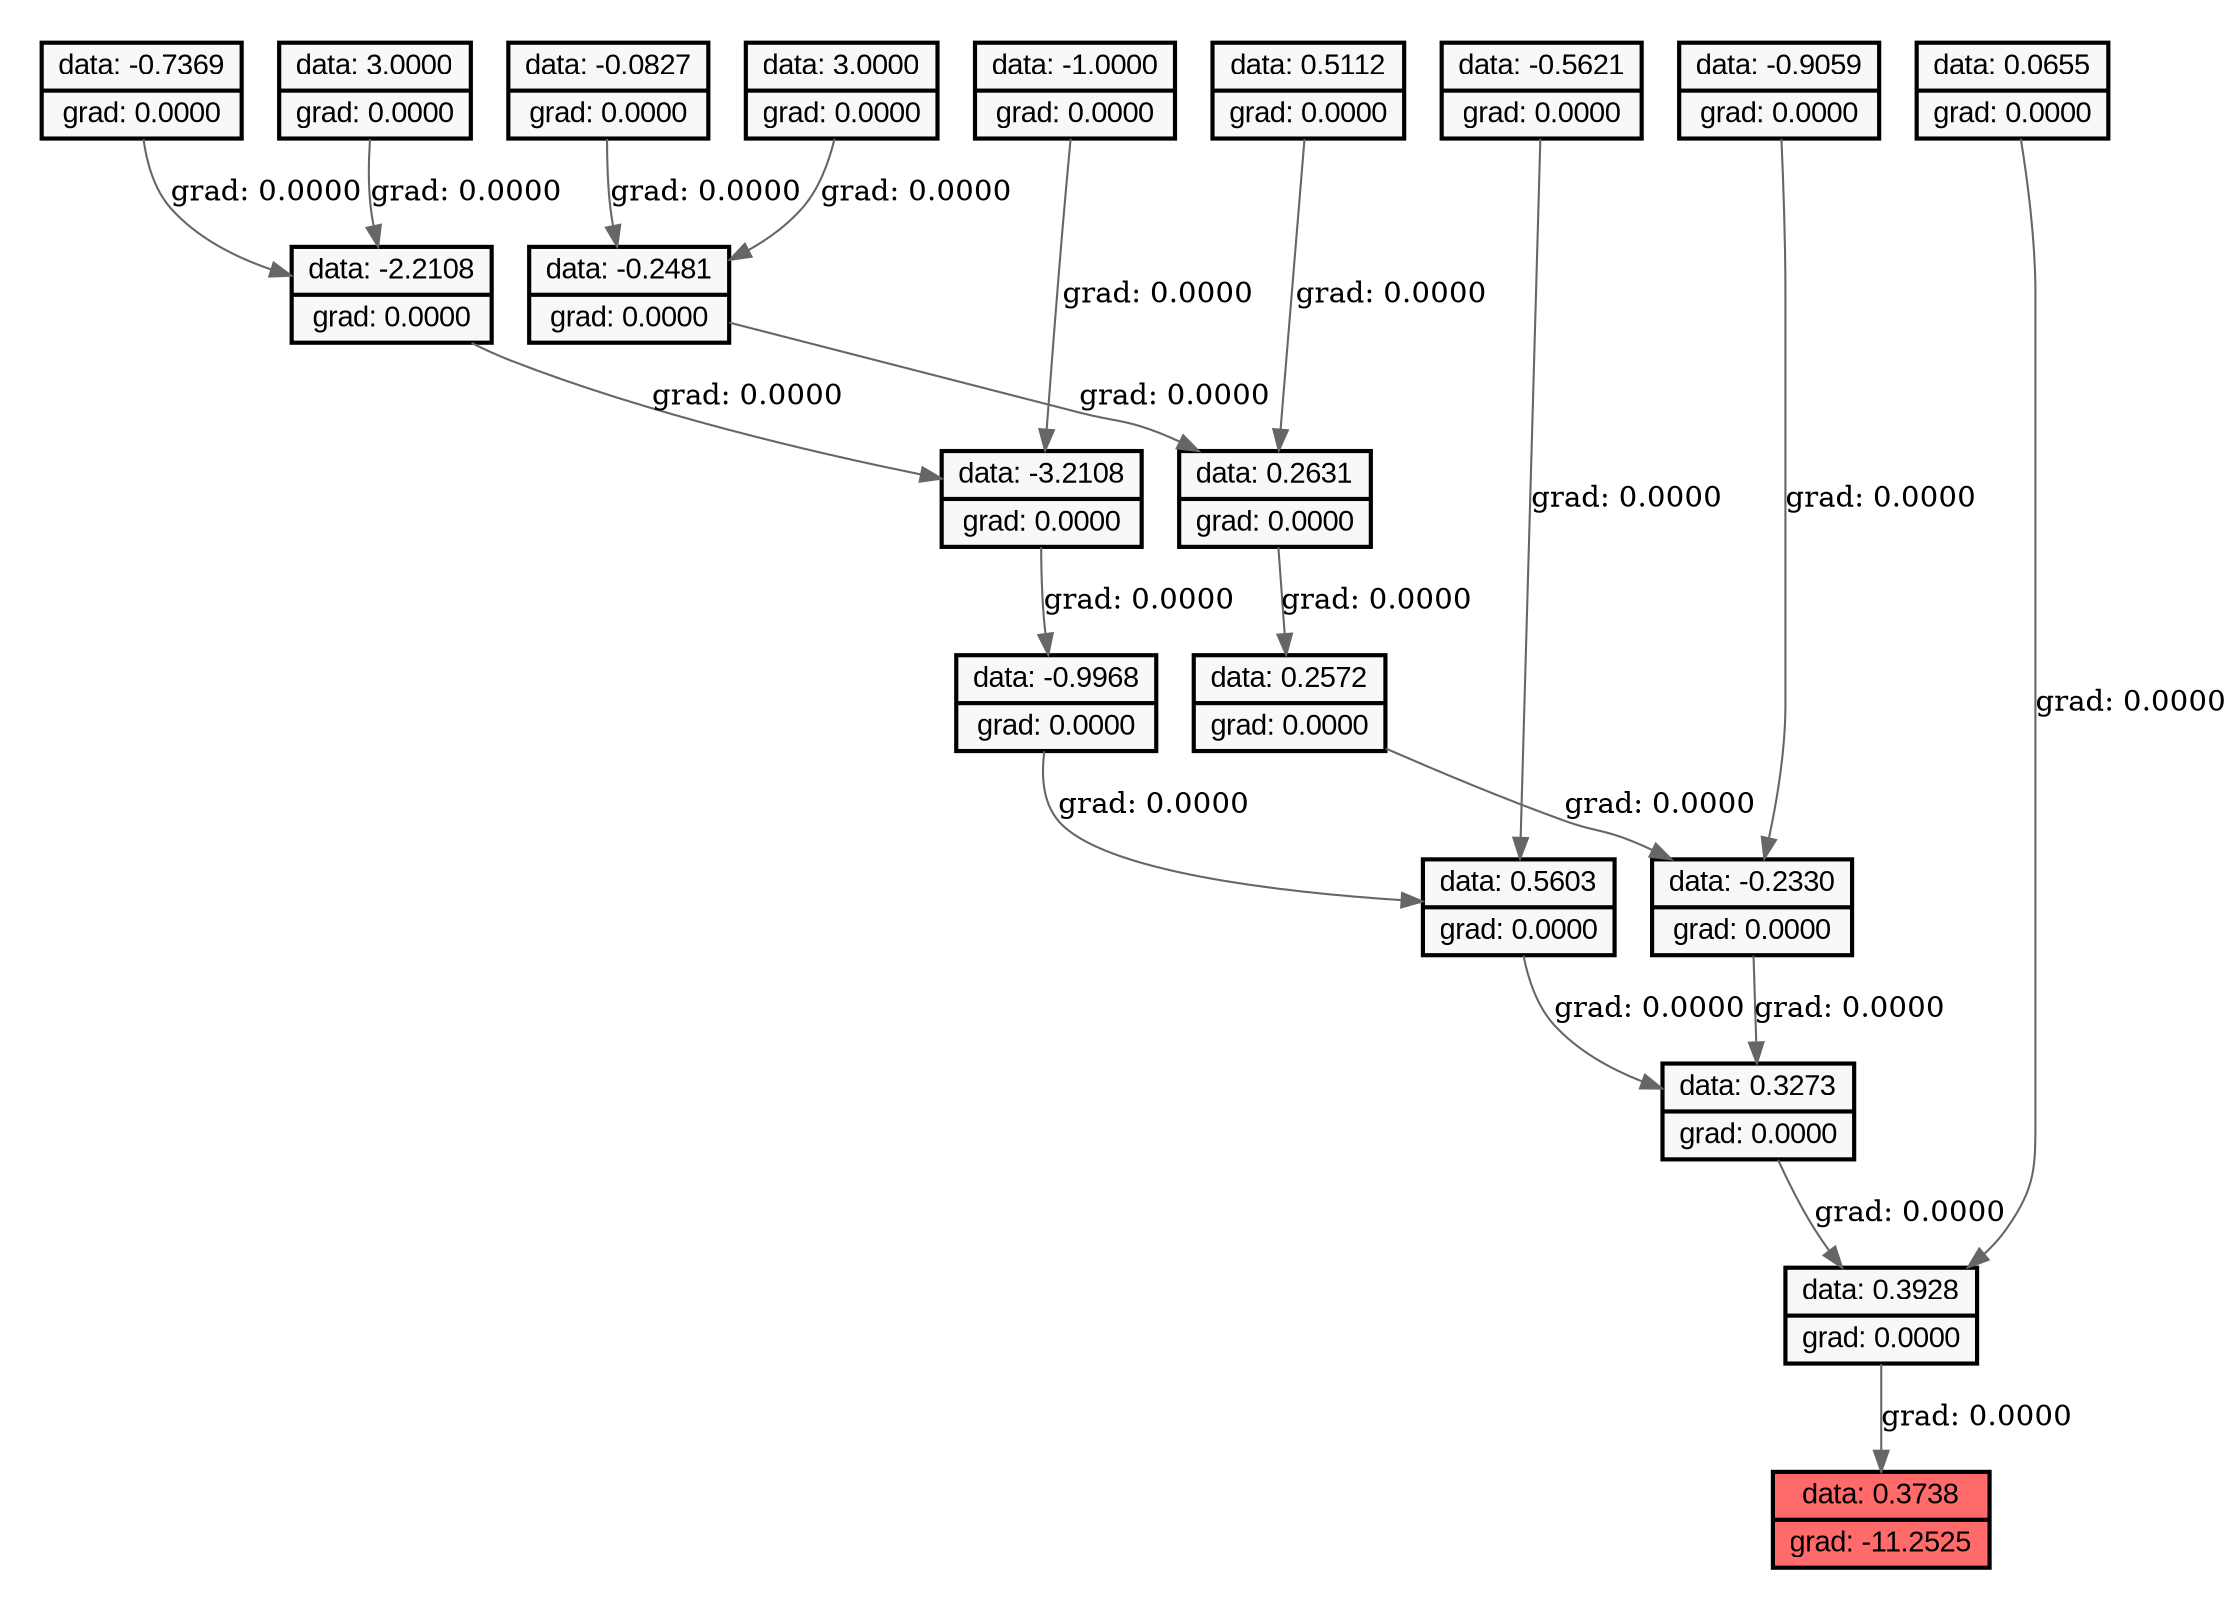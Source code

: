 digraph ComputationalGraph {
  rankdir=TB;
  bgcolor="white";
  node [style=filled, fontname="Arial"];
  edge [color="#666666"];
  subgraph cluster_layer_0 {
    style=invis;
    rank=same;
    node_0x6080000017b8 [label="{data: -0.7369|grad: 0.0000}", shape="record", fillcolor="#F8F8F8", penwidth=2];
    node_0x608000001838 [label="{data: 3.0000|grad: 0.0000}", shape="record", fillcolor="#F8F8F8", penwidth=2];
    node_0x608000001938 [label="{data: -1.0000|grad: 0.0000}", shape="record", fillcolor="#F8F8F8", penwidth=2];
    node_0x608000001a38 [label="{data: -0.0827|grad: 0.0000}", shape="record", fillcolor="#F8F8F8", penwidth=2];
    node_0x608000001ab8 [label="{data: 3.0000|grad: 0.0000}", shape="record", fillcolor="#F8F8F8", penwidth=2];
    node_0x608000001bb8 [label="{data: 0.5112|grad: 0.0000}", shape="record", fillcolor="#F8F8F8", penwidth=2];
    node_0x608000001cb8 [label="{data: -0.5621|grad: 0.0000}", shape="record", fillcolor="#F8F8F8", penwidth=2];
    node_0x608000001db8 [label="{data: -0.9059|grad: 0.0000}", shape="record", fillcolor="#F8F8F8", penwidth=2];
    node_0x608000002038 [label="{data: 0.0655|grad: 0.0000}", shape="record", fillcolor="#F8F8F8", penwidth=2];
  }
  subgraph cluster_layer_1 {
    style=invis;
    rank=same;
    node_0x6080000018b8 [label="{data: -2.2108|grad: 0.0000}", shape="record", fillcolor="#F8F8F8", penwidth=2];
    node_0x608000001b38 [label="{data: -0.2481|grad: 0.0000}", shape="record", fillcolor="#F8F8F8", penwidth=2];
  }
  subgraph cluster_layer_2 {
    style=invis;
    rank=same;
    node_0x6080000019b8 [label="{data: -3.2108|grad: 0.0000}", shape="record", fillcolor="#F8F8F8", penwidth=2];
    node_0x608000001c38 [label="{data: 0.2631|grad: 0.0000}", shape="record", fillcolor="#F8F8F8", penwidth=2];
  }
  subgraph cluster_layer_3 {
    style=invis;
    rank=same;
    node_0x608000001d38 [label="{data: -0.9968|grad: 0.0000}", shape="record", fillcolor="#F8F8F8", penwidth=2];
    node_0x608000001e38 [label="{data: 0.2572|grad: 0.0000}", shape="record", fillcolor="#F8F8F8", penwidth=2];
  }
  subgraph cluster_layer_4 {
    style=invis;
    rank=same;
    node_0x608000001eb8 [label="{data: 0.5603|grad: 0.0000}", shape="record", fillcolor="#F8F8F8", penwidth=2];
    node_0x608000001f38 [label="{data: -0.2330|grad: 0.0000}", shape="record", fillcolor="#F8F8F8", penwidth=2];
  }
  subgraph cluster_layer_5 {
    style=invis;
    rank=same;
    node_0x608000001fb8 [label="{data: 0.3273|grad: 0.0000}", shape="record", fillcolor="#F8F8F8", penwidth=2];
  }
  subgraph cluster_layer_6 {
    style=invis;
    rank=same;
    node_0x6080000020b8 [label="{data: 0.3928|grad: 0.0000}", shape="record", fillcolor="#F8F8F8", penwidth=2];
  }
  subgraph cluster_layer_7 {
    style=invis;
    rank=same;
    node_0x607000000560 [label="{data: 0.3738|grad: -11.2525}", shape="record", fillcolor="#FF6B6B", penwidth=2];
  }
  node_0x6080000020b8 -> node_0x607000000560 [label="grad: 0.0000"];
  node_0x6080000017b8 -> node_0x6080000018b8 [label="grad: 0.0000"];
  node_0x608000001838 -> node_0x6080000018b8 [label="grad: 0.0000"];
  node_0x6080000018b8 -> node_0x6080000019b8 [label="grad: 0.0000"];
  node_0x608000001938 -> node_0x6080000019b8 [label="grad: 0.0000"];
  node_0x608000001a38 -> node_0x608000001b38 [label="grad: 0.0000"];
  node_0x608000001ab8 -> node_0x608000001b38 [label="grad: 0.0000"];
  node_0x608000001b38 -> node_0x608000001c38 [label="grad: 0.0000"];
  node_0x608000001bb8 -> node_0x608000001c38 [label="grad: 0.0000"];
  node_0x6080000019b8 -> node_0x608000001d38 [label="grad: 0.0000"];
  node_0x608000001c38 -> node_0x608000001e38 [label="grad: 0.0000"];
  node_0x608000001cb8 -> node_0x608000001eb8 [label="grad: 0.0000"];
  node_0x608000001d38 -> node_0x608000001eb8 [label="grad: 0.0000"];
  node_0x608000001db8 -> node_0x608000001f38 [label="grad: 0.0000"];
  node_0x608000001e38 -> node_0x608000001f38 [label="grad: 0.0000"];
  node_0x608000001eb8 -> node_0x608000001fb8 [label="grad: 0.0000"];
  node_0x608000001f38 -> node_0x608000001fb8 [label="grad: 0.0000"];
  node_0x608000001fb8 -> node_0x6080000020b8 [label="grad: 0.0000"];
  node_0x608000002038 -> node_0x6080000020b8 [label="grad: 0.0000"];
}
